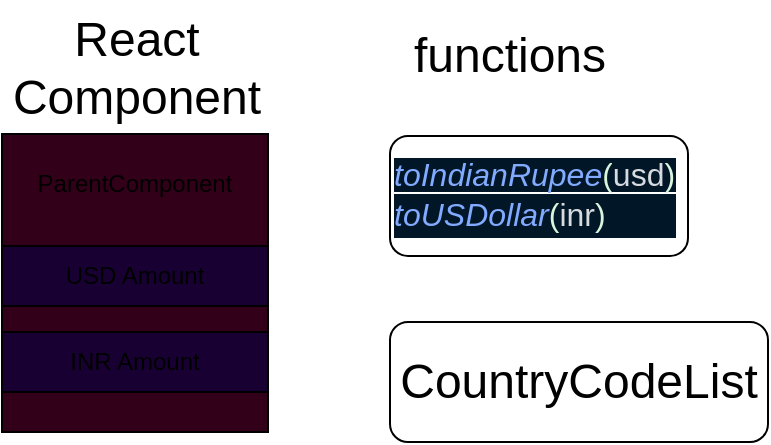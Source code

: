 <mxfile>
    <diagram id="mRvCVPGDT-BCA4jdKjfe" name="currency">
        <mxGraphModel dx="640" dy="409" grid="0" gridSize="10" guides="1" tooltips="1" connect="1" arrows="1" fold="1" page="1" pageScale="1" pageWidth="827" pageHeight="1169" math="0" shadow="0">
            <root>
                <mxCell id="0"/>
                <mxCell id="1" parent="0"/>
                <mxCell id="5" value="&lt;font style=&quot;font-size: 24px&quot;&gt;functions&lt;/font&gt;" style="text;html=1;strokeColor=none;fillColor=none;align=center;verticalAlign=middle;whiteSpace=wrap;rounded=0;" parent="1" vertex="1">
                    <mxGeometry x="241" y="30" width="120" height="40" as="geometry"/>
                </mxCell>
                <mxCell id="6" value="&lt;span style=&quot;background-color: rgb(1 , 22 , 39) ; font-size: 16px ; color: rgb(130 , 170 , 255) ; font-style: italic&quot;&gt;toIndianRupee&lt;/span&gt;&lt;span style=&quot;background-color: rgb(1 , 22 , 39) ; font-size: 16px ; color: rgb(217 , 245 , 221)&quot;&gt;(&lt;/span&gt;&lt;span style=&quot;background-color: rgb(1 , 22 , 39) ; font-size: 16px ; color: rgb(215 , 219 , 224)&quot;&gt;usd&lt;/span&gt;&lt;span style=&quot;background-color: rgb(1 , 22 , 39) ; font-size: 16px ; color: rgb(217 , 245 , 221)&quot;&gt;)&lt;/span&gt;&lt;br&gt;&lt;div style=&quot;color: rgb(214 , 222 , 235) ; background-color: rgb(1 , 22 , 39) ; font-size: 16px ; line-height: 22px&quot;&gt;&lt;span style=&quot;color: #82aaff ; font-style: italic&quot;&gt;toUSDollar&lt;/span&gt;&lt;span style=&quot;color: #d9f5dd&quot;&gt;(&lt;/span&gt;&lt;span style=&quot;color: #d7dbe0&quot;&gt;inr&lt;/span&gt;&lt;span style=&quot;color: #d9f5dd&quot;&gt;)&lt;/span&gt;&lt;/div&gt;" style="rounded=1;whiteSpace=wrap;html=1;align=left;" parent="1" vertex="1">
                    <mxGeometry x="241" y="90" width="149" height="60" as="geometry"/>
                </mxCell>
                <mxCell id="7" value="&lt;font style=&quot;font-size: 24px&quot;&gt;CountryCodeList&lt;/font&gt;" style="rounded=1;whiteSpace=wrap;html=1;" parent="1" vertex="1">
                    <mxGeometry x="241" y="183" width="189" height="60" as="geometry"/>
                </mxCell>
                <mxCell id="11" value="" style="group" vertex="1" connectable="0" parent="1">
                    <mxGeometry x="47" y="22" width="135" height="216" as="geometry"/>
                </mxCell>
                <mxCell id="8" value="&lt;font style=&quot;font-size: 24px&quot;&gt;React Component&lt;/font&gt;" style="text;html=1;strokeColor=none;fillColor=none;align=center;verticalAlign=middle;whiteSpace=wrap;rounded=0;" parent="11" vertex="1">
                    <mxGeometry width="135" height="67" as="geometry"/>
                </mxCell>
                <mxCell id="10" value="" style="group" vertex="1" connectable="0" parent="11">
                    <mxGeometry y="67" width="133" height="149" as="geometry"/>
                </mxCell>
                <mxCell id="9" value="ParentComponent&lt;br&gt;&lt;br&gt;&lt;br&gt;&lt;br&gt;&lt;br&gt;&lt;br&gt;&lt;br&gt;&lt;br&gt;" style="rounded=0;whiteSpace=wrap;html=1;fillColor=#33001A;align=center;" parent="10" vertex="1">
                    <mxGeometry width="133" height="149" as="geometry"/>
                </mxCell>
                <mxCell id="4" value="INR Amount" style="rounded=0;whiteSpace=wrap;html=1;fillColor=#190033;" parent="10" vertex="1">
                    <mxGeometry y="99" width="133" height="30" as="geometry"/>
                </mxCell>
                <mxCell id="2" value="USD Amount" style="rounded=0;whiteSpace=wrap;html=1;fillColor=#190033;" parent="10" vertex="1">
                    <mxGeometry y="56" width="133" height="30" as="geometry"/>
                </mxCell>
            </root>
        </mxGraphModel>
    </diagram>
</mxfile>